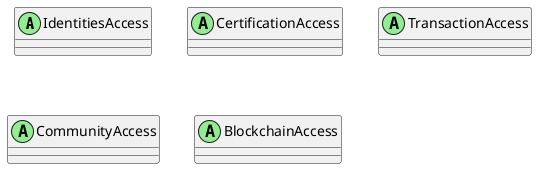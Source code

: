 @startuml


class IdentitiesAccess  << (A,lightgreen) >> {
}
class CertificationAccess  << (A,lightgreen) >> {
}
class TransactionAccess  << (A,lightgreen) >> {
}
class CommunityAccess  << (A,lightgreen) >> {
}
class BlockchainAccess  << (A,lightgreen) >> {
}

@enduml